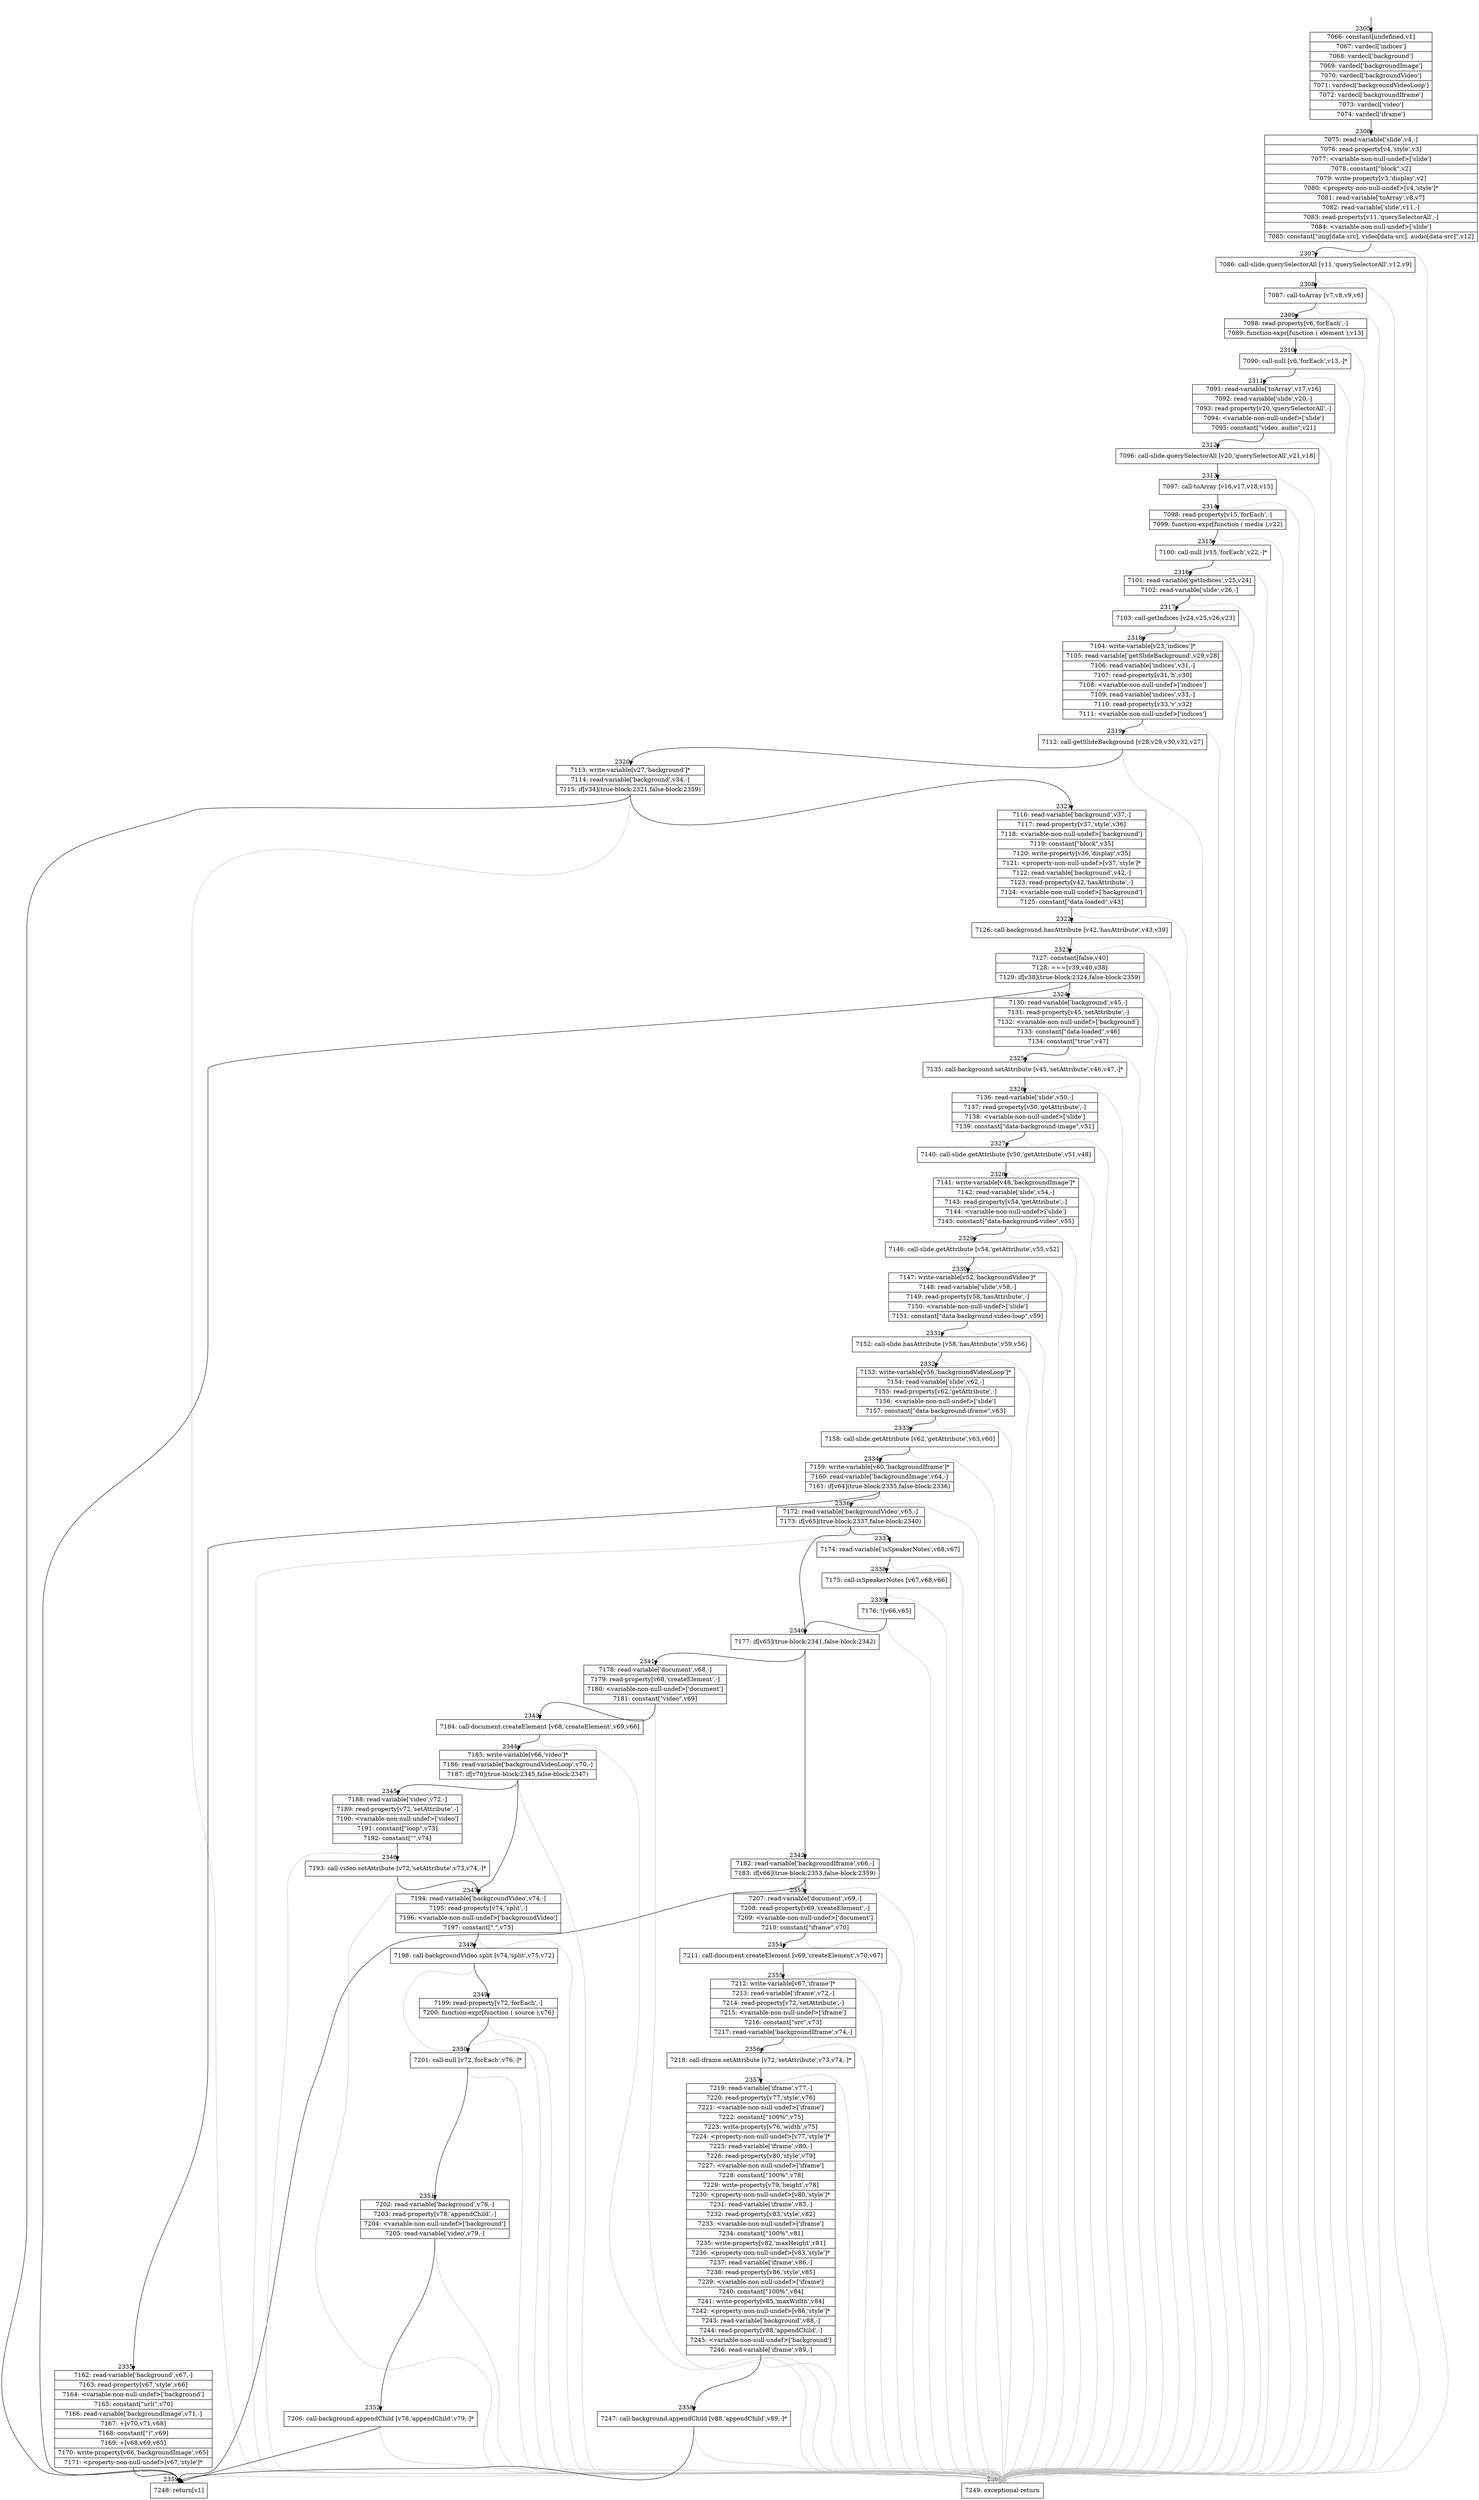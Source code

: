 digraph {
rankdir="TD"
BB_entry140[shape=none,label=""];
BB_entry140 -> BB2305 [tailport=s, headport=n, headlabel="    2305"]
BB2305 [shape=record label="{7066: constant[undefined,v1]|7067: vardecl['indices']|7068: vardecl['background']|7069: vardecl['backgroundImage']|7070: vardecl['backgroundVideo']|7071: vardecl['backgroundVideoLoop']|7072: vardecl['backgroundIframe']|7073: vardecl['video']|7074: vardecl['iframe']}" ] 
BB2305 -> BB2306 [tailport=s, headport=n, headlabel="      2306"]
BB2306 [shape=record label="{7075: read-variable['slide',v4,-]|7076: read-property[v4,'style',v3]|7077: \<variable-non-null-undef\>['slide']|7078: constant[\"block\",v2]|7079: write-property[v3,'display',v2]|7080: \<property-non-null-undef\>[v4,'style']*|7081: read-variable['toArray',v8,v7]|7082: read-variable['slide',v11,-]|7083: read-property[v11,'querySelectorAll',-]|7084: \<variable-non-null-undef\>['slide']|7085: constant[\"img[data-src], video[data-src], audio[data-src]\",v12]}" ] 
BB2306 -> BB2307 [tailport=s, headport=n, headlabel="      2307"]
BB2306 -> BB2360 [tailport=s, headport=n, color=gray, headlabel="      2360"]
BB2307 [shape=record label="{7086: call-slide.querySelectorAll [v11,'querySelectorAll',v12,v9]}" ] 
BB2307 -> BB2308 [tailport=s, headport=n, headlabel="      2308"]
BB2307 -> BB2360 [tailport=s, headport=n, color=gray]
BB2308 [shape=record label="{7087: call-toArray [v7,v8,v9,v6]}" ] 
BB2308 -> BB2309 [tailport=s, headport=n, headlabel="      2309"]
BB2308 -> BB2360 [tailport=s, headport=n, color=gray]
BB2309 [shape=record label="{7088: read-property[v6,'forEach',-]|7089: function-expr[function ( element ),v13]}" ] 
BB2309 -> BB2310 [tailport=s, headport=n, headlabel="      2310"]
BB2309 -> BB2360 [tailport=s, headport=n, color=gray]
BB2310 [shape=record label="{7090: call-null [v6,'forEach',v13,-]*}" ] 
BB2310 -> BB2311 [tailport=s, headport=n, headlabel="      2311"]
BB2310 -> BB2360 [tailport=s, headport=n, color=gray]
BB2311 [shape=record label="{7091: read-variable['toArray',v17,v16]|7092: read-variable['slide',v20,-]|7093: read-property[v20,'querySelectorAll',-]|7094: \<variable-non-null-undef\>['slide']|7095: constant[\"video, audio\",v21]}" ] 
BB2311 -> BB2312 [tailport=s, headport=n, headlabel="      2312"]
BB2311 -> BB2360 [tailport=s, headport=n, color=gray]
BB2312 [shape=record label="{7096: call-slide.querySelectorAll [v20,'querySelectorAll',v21,v18]}" ] 
BB2312 -> BB2313 [tailport=s, headport=n, headlabel="      2313"]
BB2312 -> BB2360 [tailport=s, headport=n, color=gray]
BB2313 [shape=record label="{7097: call-toArray [v16,v17,v18,v15]}" ] 
BB2313 -> BB2314 [tailport=s, headport=n, headlabel="      2314"]
BB2313 -> BB2360 [tailport=s, headport=n, color=gray]
BB2314 [shape=record label="{7098: read-property[v15,'forEach',-]|7099: function-expr[function ( media ),v22]}" ] 
BB2314 -> BB2315 [tailport=s, headport=n, headlabel="      2315"]
BB2314 -> BB2360 [tailport=s, headport=n, color=gray]
BB2315 [shape=record label="{7100: call-null [v15,'forEach',v22,-]*}" ] 
BB2315 -> BB2316 [tailport=s, headport=n, headlabel="      2316"]
BB2315 -> BB2360 [tailport=s, headport=n, color=gray]
BB2316 [shape=record label="{7101: read-variable['getIndices',v25,v24]|7102: read-variable['slide',v26,-]}" ] 
BB2316 -> BB2317 [tailport=s, headport=n, headlabel="      2317"]
BB2316 -> BB2360 [tailport=s, headport=n, color=gray]
BB2317 [shape=record label="{7103: call-getIndices [v24,v25,v26,v23]}" ] 
BB2317 -> BB2318 [tailport=s, headport=n, headlabel="      2318"]
BB2317 -> BB2360 [tailport=s, headport=n, color=gray]
BB2318 [shape=record label="{7104: write-variable[v23,'indices']*|7105: read-variable['getSlideBackground',v29,v28]|7106: read-variable['indices',v31,-]|7107: read-property[v31,'h',v30]|7108: \<variable-non-null-undef\>['indices']|7109: read-variable['indices',v33,-]|7110: read-property[v33,'v',v32]|7111: \<variable-non-null-undef\>['indices']}" ] 
BB2318 -> BB2319 [tailport=s, headport=n, headlabel="      2319"]
BB2318 -> BB2360 [tailport=s, headport=n, color=gray]
BB2319 [shape=record label="{7112: call-getSlideBackground [v28,v29,v30,v32,v27]}" ] 
BB2319 -> BB2320 [tailport=s, headport=n, headlabel="      2320"]
BB2319 -> BB2360 [tailport=s, headport=n, color=gray]
BB2320 [shape=record label="{7113: write-variable[v27,'background']*|7114: read-variable['background',v34,-]|7115: if[v34](true-block:2321,false-block:2359)}" ] 
BB2320 -> BB2321 [tailport=s, headport=n, headlabel="      2321"]
BB2320 -> BB2359 [tailport=s, headport=n, headlabel="      2359"]
BB2320 -> BB2360 [tailport=s, headport=n, color=gray]
BB2321 [shape=record label="{7116: read-variable['background',v37,-]|7117: read-property[v37,'style',v36]|7118: \<variable-non-null-undef\>['background']|7119: constant[\"block\",v35]|7120: write-property[v36,'display',v35]|7121: \<property-non-null-undef\>[v37,'style']*|7122: read-variable['background',v42,-]|7123: read-property[v42,'hasAttribute',-]|7124: \<variable-non-null-undef\>['background']|7125: constant[\"data-loaded\",v43]}" ] 
BB2321 -> BB2322 [tailport=s, headport=n, headlabel="      2322"]
BB2321 -> BB2360 [tailport=s, headport=n, color=gray]
BB2322 [shape=record label="{7126: call-background.hasAttribute [v42,'hasAttribute',v43,v39]}" ] 
BB2322 -> BB2323 [tailport=s, headport=n, headlabel="      2323"]
BB2322 -> BB2360 [tailport=s, headport=n, color=gray]
BB2323 [shape=record label="{7127: constant[false,v40]|7128: ===[v39,v40,v38]|7129: if[v38](true-block:2324,false-block:2359)}" ] 
BB2323 -> BB2324 [tailport=s, headport=n, headlabel="      2324"]
BB2323 -> BB2359 [tailport=s, headport=n]
BB2323 -> BB2360 [tailport=s, headport=n, color=gray]
BB2324 [shape=record label="{7130: read-variable['background',v45,-]|7131: read-property[v45,'setAttribute',-]|7132: \<variable-non-null-undef\>['background']|7133: constant[\"data-loaded\",v46]|7134: constant[\"true\",v47]}" ] 
BB2324 -> BB2325 [tailport=s, headport=n, headlabel="      2325"]
BB2324 -> BB2360 [tailport=s, headport=n, color=gray]
BB2325 [shape=record label="{7135: call-background.setAttribute [v45,'setAttribute',v46,v47,-]*}" ] 
BB2325 -> BB2326 [tailport=s, headport=n, headlabel="      2326"]
BB2325 -> BB2360 [tailport=s, headport=n, color=gray]
BB2326 [shape=record label="{7136: read-variable['slide',v50,-]|7137: read-property[v50,'getAttribute',-]|7138: \<variable-non-null-undef\>['slide']|7139: constant[\"data-background-image\",v51]}" ] 
BB2326 -> BB2327 [tailport=s, headport=n, headlabel="      2327"]
BB2326 -> BB2360 [tailport=s, headport=n, color=gray]
BB2327 [shape=record label="{7140: call-slide.getAttribute [v50,'getAttribute',v51,v48]}" ] 
BB2327 -> BB2328 [tailport=s, headport=n, headlabel="      2328"]
BB2327 -> BB2360 [tailport=s, headport=n, color=gray]
BB2328 [shape=record label="{7141: write-variable[v48,'backgroundImage']*|7142: read-variable['slide',v54,-]|7143: read-property[v54,'getAttribute',-]|7144: \<variable-non-null-undef\>['slide']|7145: constant[\"data-background-video\",v55]}" ] 
BB2328 -> BB2329 [tailport=s, headport=n, headlabel="      2329"]
BB2328 -> BB2360 [tailport=s, headport=n, color=gray]
BB2329 [shape=record label="{7146: call-slide.getAttribute [v54,'getAttribute',v55,v52]}" ] 
BB2329 -> BB2330 [tailport=s, headport=n, headlabel="      2330"]
BB2329 -> BB2360 [tailport=s, headport=n, color=gray]
BB2330 [shape=record label="{7147: write-variable[v52,'backgroundVideo']*|7148: read-variable['slide',v58,-]|7149: read-property[v58,'hasAttribute',-]|7150: \<variable-non-null-undef\>['slide']|7151: constant[\"data-background-video-loop\",v59]}" ] 
BB2330 -> BB2331 [tailport=s, headport=n, headlabel="      2331"]
BB2330 -> BB2360 [tailport=s, headport=n, color=gray]
BB2331 [shape=record label="{7152: call-slide.hasAttribute [v58,'hasAttribute',v59,v56]}" ] 
BB2331 -> BB2332 [tailport=s, headport=n, headlabel="      2332"]
BB2331 -> BB2360 [tailport=s, headport=n, color=gray]
BB2332 [shape=record label="{7153: write-variable[v56,'backgroundVideoLoop']*|7154: read-variable['slide',v62,-]|7155: read-property[v62,'getAttribute',-]|7156: \<variable-non-null-undef\>['slide']|7157: constant[\"data-background-iframe\",v63]}" ] 
BB2332 -> BB2333 [tailport=s, headport=n, headlabel="      2333"]
BB2332 -> BB2360 [tailport=s, headport=n, color=gray]
BB2333 [shape=record label="{7158: call-slide.getAttribute [v62,'getAttribute',v63,v60]}" ] 
BB2333 -> BB2334 [tailport=s, headport=n, headlabel="      2334"]
BB2333 -> BB2360 [tailport=s, headport=n, color=gray]
BB2334 [shape=record label="{7159: write-variable[v60,'backgroundIframe']*|7160: read-variable['backgroundImage',v64,-]|7161: if[v64](true-block:2335,false-block:2336)}" ] 
BB2334 -> BB2335 [tailport=s, headport=n, headlabel="      2335"]
BB2334 -> BB2336 [tailport=s, headport=n, headlabel="      2336"]
BB2334 -> BB2360 [tailport=s, headport=n, color=gray]
BB2335 [shape=record label="{7162: read-variable['background',v67,-]|7163: read-property[v67,'style',v66]|7164: \<variable-non-null-undef\>['background']|7165: constant[\"url(\",v70]|7166: read-variable['backgroundImage',v71,-]|7167: +[v70,v71,v68]|7168: constant[\")\",v69]|7169: +[v68,v69,v65]|7170: write-property[v66,'backgroundImage',v65]|7171: \<property-non-null-undef\>[v67,'style']*}" ] 
BB2335 -> BB2359 [tailport=s, headport=n]
BB2335 -> BB2360 [tailport=s, headport=n, color=gray]
BB2336 [shape=record label="{7172: read-variable['backgroundVideo',v65,-]|7173: if[v65](true-block:2337,false-block:2340)}" ] 
BB2336 -> BB2340 [tailport=s, headport=n, headlabel="      2340"]
BB2336 -> BB2337 [tailport=s, headport=n, headlabel="      2337"]
BB2336 -> BB2360 [tailport=s, headport=n, color=gray]
BB2337 [shape=record label="{7174: read-variable['isSpeakerNotes',v68,v67]}" ] 
BB2337 -> BB2338 [tailport=s, headport=n, headlabel="      2338"]
BB2337 -> BB2360 [tailport=s, headport=n, color=gray]
BB2338 [shape=record label="{7175: call-isSpeakerNotes [v67,v68,v66]}" ] 
BB2338 -> BB2339 [tailport=s, headport=n, headlabel="      2339"]
BB2338 -> BB2360 [tailport=s, headport=n, color=gray]
BB2339 [shape=record label="{7176: ![v66,v65]}" ] 
BB2339 -> BB2340 [tailport=s, headport=n]
BB2339 -> BB2360 [tailport=s, headport=n, color=gray]
BB2340 [shape=record label="{7177: if[v65](true-block:2341,false-block:2342)}" ] 
BB2340 -> BB2341 [tailport=s, headport=n, headlabel="      2341"]
BB2340 -> BB2342 [tailport=s, headport=n, headlabel="      2342"]
BB2341 [shape=record label="{7178: read-variable['document',v68,-]|7179: read-property[v68,'createElement',-]|7180: \<variable-non-null-undef\>['document']|7181: constant[\"video\",v69]}" ] 
BB2341 -> BB2343 [tailport=s, headport=n, headlabel="      2343"]
BB2341 -> BB2360 [tailport=s, headport=n, color=gray]
BB2342 [shape=record label="{7182: read-variable['backgroundIframe',v66,-]|7183: if[v66](true-block:2353,false-block:2359)}" ] 
BB2342 -> BB2353 [tailport=s, headport=n, headlabel="      2353"]
BB2342 -> BB2359 [tailport=s, headport=n]
BB2342 -> BB2360 [tailport=s, headport=n, color=gray]
BB2343 [shape=record label="{7184: call-document.createElement [v68,'createElement',v69,v66]}" ] 
BB2343 -> BB2344 [tailport=s, headport=n, headlabel="      2344"]
BB2343 -> BB2360 [tailport=s, headport=n, color=gray]
BB2344 [shape=record label="{7185: write-variable[v66,'video']*|7186: read-variable['backgroundVideoLoop',v70,-]|7187: if[v70](true-block:2345,false-block:2347)}" ] 
BB2344 -> BB2345 [tailport=s, headport=n, headlabel="      2345"]
BB2344 -> BB2347 [tailport=s, headport=n, headlabel="      2347"]
BB2344 -> BB2360 [tailport=s, headport=n, color=gray]
BB2345 [shape=record label="{7188: read-variable['video',v72,-]|7189: read-property[v72,'setAttribute',-]|7190: \<variable-non-null-undef\>['video']|7191: constant[\"loop\",v73]|7192: constant[\"\",v74]}" ] 
BB2345 -> BB2346 [tailport=s, headport=n, headlabel="      2346"]
BB2345 -> BB2360 [tailport=s, headport=n, color=gray]
BB2346 [shape=record label="{7193: call-video.setAttribute [v72,'setAttribute',v73,v74,-]*}" ] 
BB2346 -> BB2347 [tailport=s, headport=n]
BB2346 -> BB2360 [tailport=s, headport=n, color=gray]
BB2347 [shape=record label="{7194: read-variable['backgroundVideo',v74,-]|7195: read-property[v74,'split',-]|7196: \<variable-non-null-undef\>['backgroundVideo']|7197: constant[\",\",v75]}" ] 
BB2347 -> BB2348 [tailport=s, headport=n, headlabel="      2348"]
BB2347 -> BB2360 [tailport=s, headport=n, color=gray]
BB2348 [shape=record label="{7198: call-backgroundVideo.split [v74,'split',v75,v72]}" ] 
BB2348 -> BB2349 [tailport=s, headport=n, headlabel="      2349"]
BB2348 -> BB2360 [tailport=s, headport=n, color=gray]
BB2349 [shape=record label="{7199: read-property[v72,'forEach',-]|7200: function-expr[function ( source ),v76]}" ] 
BB2349 -> BB2350 [tailport=s, headport=n, headlabel="      2350"]
BB2349 -> BB2360 [tailport=s, headport=n, color=gray]
BB2350 [shape=record label="{7201: call-null [v72,'forEach',v76,-]*}" ] 
BB2350 -> BB2351 [tailport=s, headport=n, headlabel="      2351"]
BB2350 -> BB2360 [tailport=s, headport=n, color=gray]
BB2351 [shape=record label="{7202: read-variable['background',v78,-]|7203: read-property[v78,'appendChild',-]|7204: \<variable-non-null-undef\>['background']|7205: read-variable['video',v79,-]}" ] 
BB2351 -> BB2352 [tailport=s, headport=n, headlabel="      2352"]
BB2351 -> BB2360 [tailport=s, headport=n, color=gray]
BB2352 [shape=record label="{7206: call-background.appendChild [v78,'appendChild',v79,-]*}" ] 
BB2352 -> BB2359 [tailport=s, headport=n]
BB2352 -> BB2360 [tailport=s, headport=n, color=gray]
BB2353 [shape=record label="{7207: read-variable['document',v69,-]|7208: read-property[v69,'createElement',-]|7209: \<variable-non-null-undef\>['document']|7210: constant[\"iframe\",v70]}" ] 
BB2353 -> BB2354 [tailport=s, headport=n, headlabel="      2354"]
BB2353 -> BB2360 [tailport=s, headport=n, color=gray]
BB2354 [shape=record label="{7211: call-document.createElement [v69,'createElement',v70,v67]}" ] 
BB2354 -> BB2355 [tailport=s, headport=n, headlabel="      2355"]
BB2354 -> BB2360 [tailport=s, headport=n, color=gray]
BB2355 [shape=record label="{7212: write-variable[v67,'iframe']*|7213: read-variable['iframe',v72,-]|7214: read-property[v72,'setAttribute',-]|7215: \<variable-non-null-undef\>['iframe']|7216: constant[\"src\",v73]|7217: read-variable['backgroundIframe',v74,-]}" ] 
BB2355 -> BB2356 [tailport=s, headport=n, headlabel="      2356"]
BB2355 -> BB2360 [tailport=s, headport=n, color=gray]
BB2356 [shape=record label="{7218: call-iframe.setAttribute [v72,'setAttribute',v73,v74,-]*}" ] 
BB2356 -> BB2357 [tailport=s, headport=n, headlabel="      2357"]
BB2356 -> BB2360 [tailport=s, headport=n, color=gray]
BB2357 [shape=record label="{7219: read-variable['iframe',v77,-]|7220: read-property[v77,'style',v76]|7221: \<variable-non-null-undef\>['iframe']|7222: constant[\"100%\",v75]|7223: write-property[v76,'width',v75]|7224: \<property-non-null-undef\>[v77,'style']*|7225: read-variable['iframe',v80,-]|7226: read-property[v80,'style',v79]|7227: \<variable-non-null-undef\>['iframe']|7228: constant[\"100%\",v78]|7229: write-property[v79,'height',v78]|7230: \<property-non-null-undef\>[v80,'style']*|7231: read-variable['iframe',v83,-]|7232: read-property[v83,'style',v82]|7233: \<variable-non-null-undef\>['iframe']|7234: constant[\"100%\",v81]|7235: write-property[v82,'maxHeight',v81]|7236: \<property-non-null-undef\>[v83,'style']*|7237: read-variable['iframe',v86,-]|7238: read-property[v86,'style',v85]|7239: \<variable-non-null-undef\>['iframe']|7240: constant[\"100%\",v84]|7241: write-property[v85,'maxWidth',v84]|7242: \<property-non-null-undef\>[v86,'style']*|7243: read-variable['background',v88,-]|7244: read-property[v88,'appendChild',-]|7245: \<variable-non-null-undef\>['background']|7246: read-variable['iframe',v89,-]}" ] 
BB2357 -> BB2358 [tailport=s, headport=n, headlabel="      2358"]
BB2357 -> BB2360 [tailport=s, headport=n, color=gray]
BB2358 [shape=record label="{7247: call-background.appendChild [v88,'appendChild',v89,-]*}" ] 
BB2358 -> BB2359 [tailport=s, headport=n]
BB2358 -> BB2360 [tailport=s, headport=n, color=gray]
BB2359 [shape=record label="{7248: return[v1]}" ] 
BB2360 [shape=record label="{7249: exceptional-return}" ] 
//#$~ 2793
}
